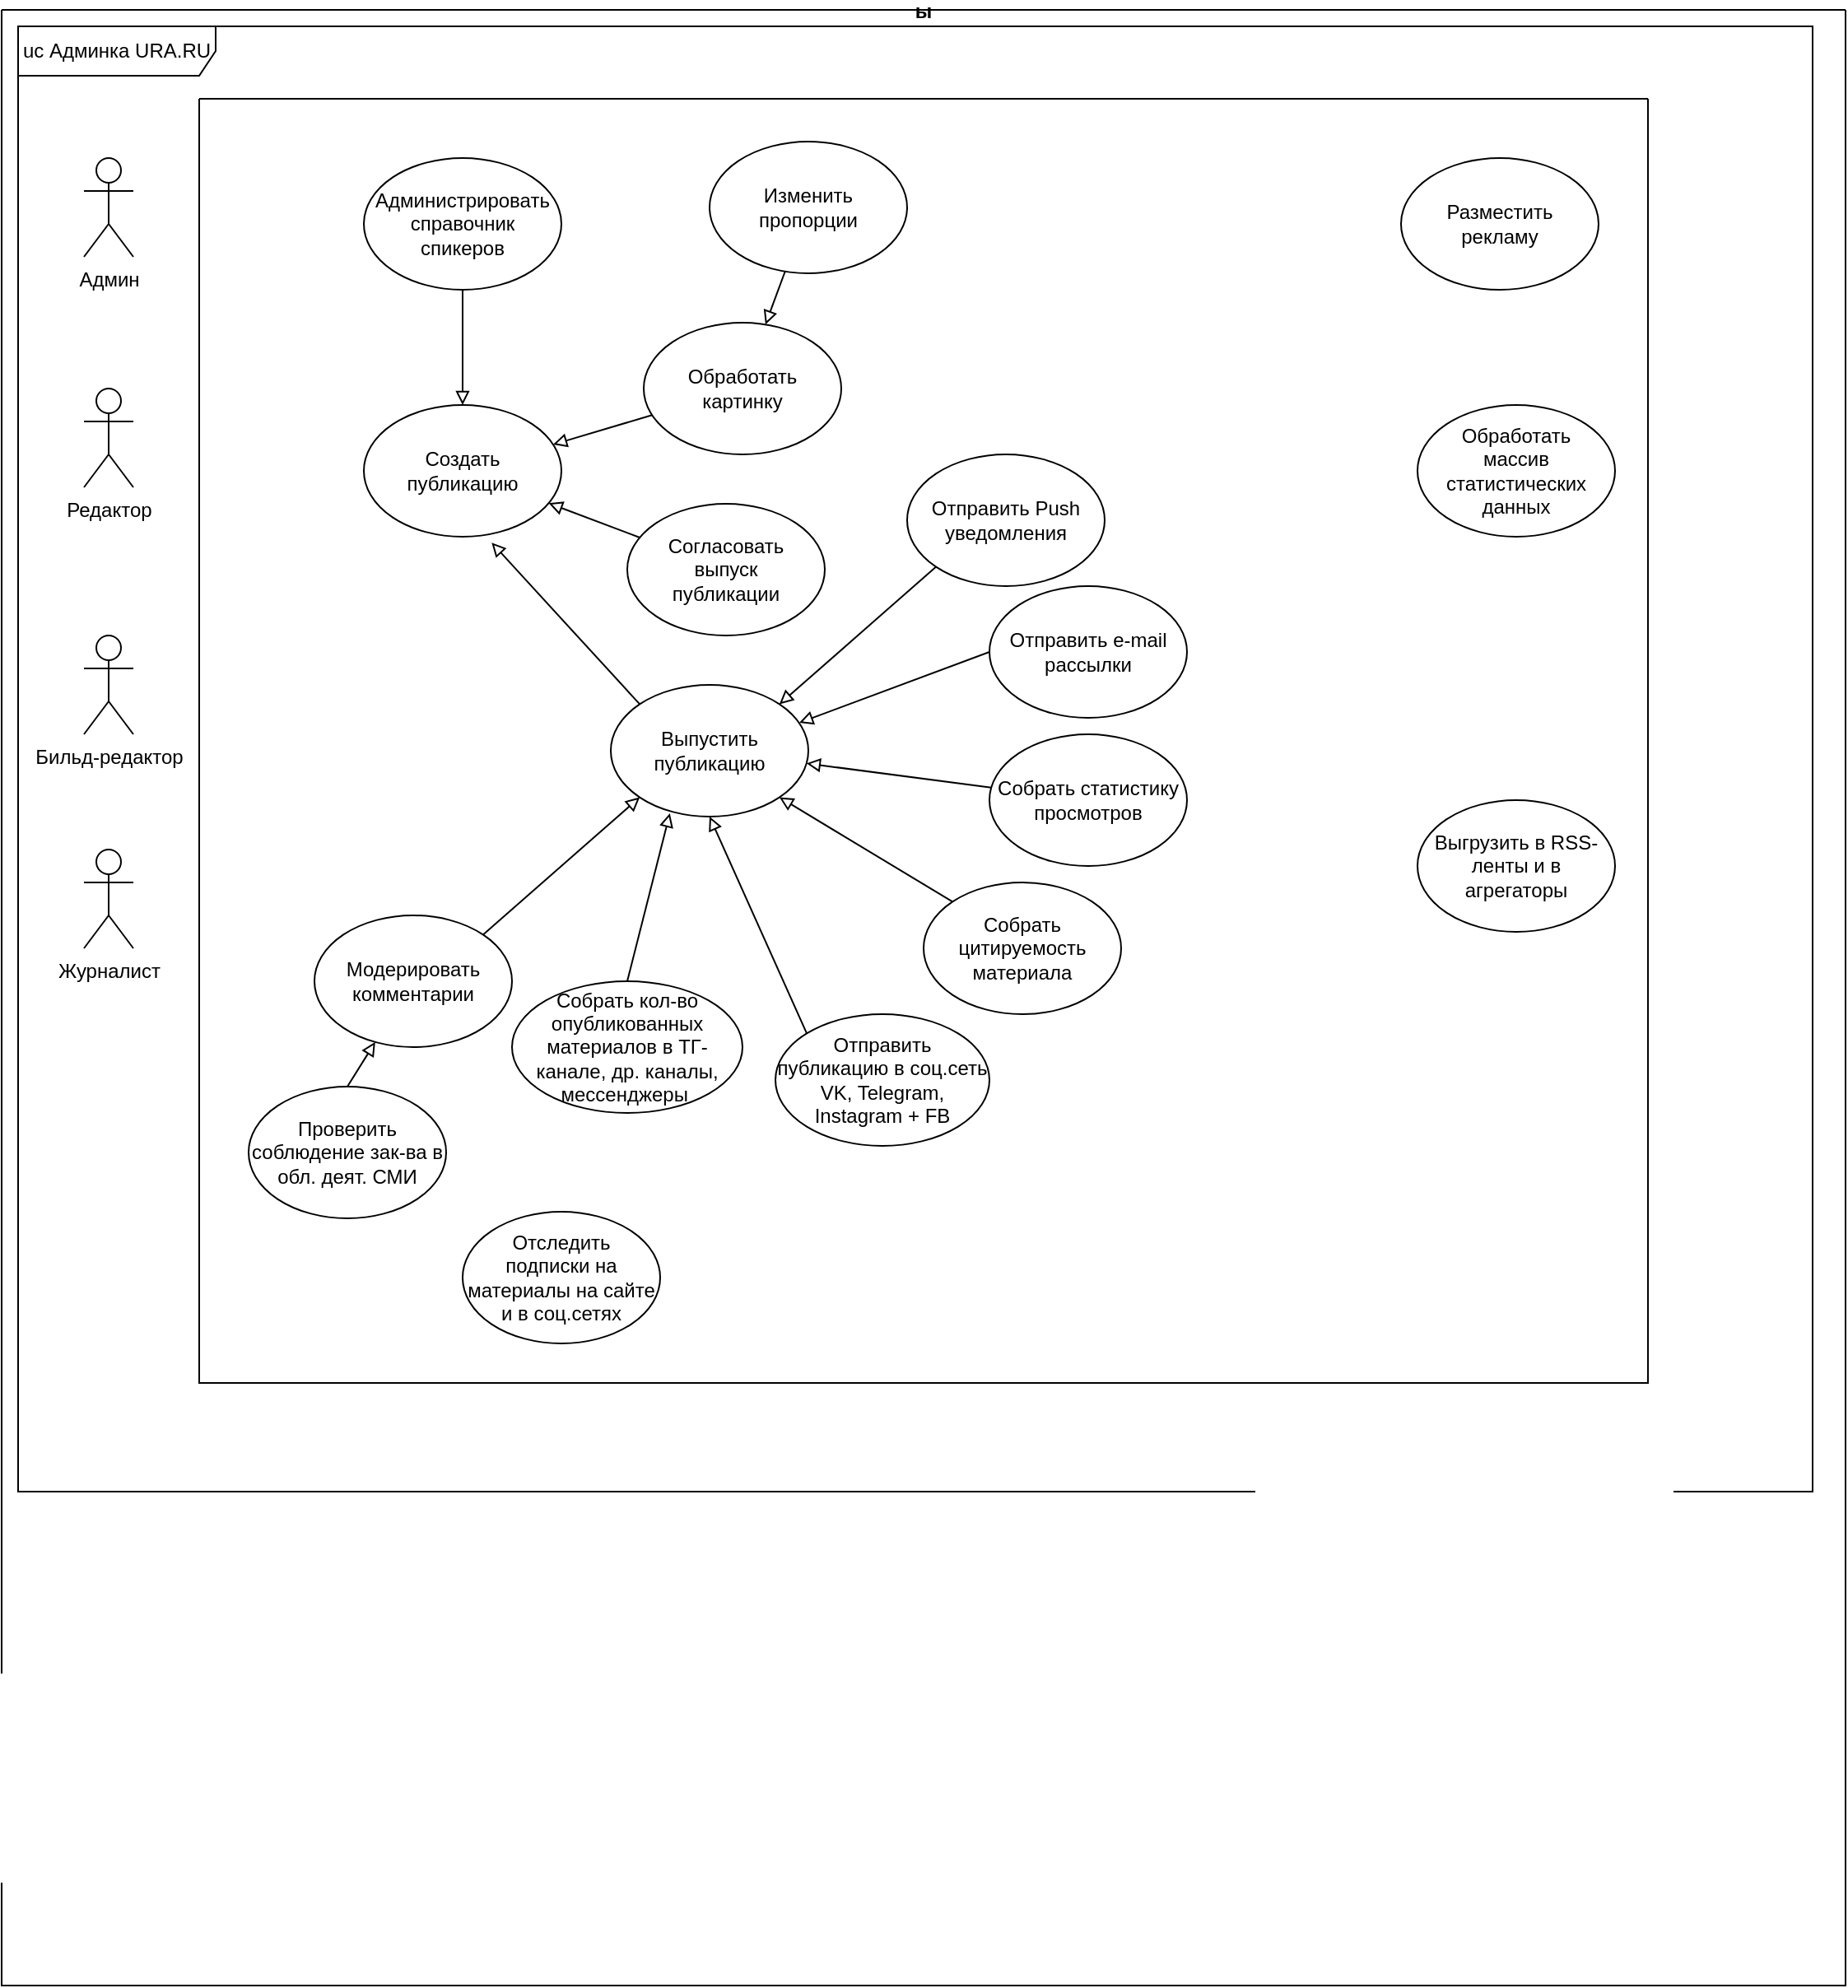 <mxfile version="21.6.2" type="github">
  <diagram name="uc_uranews_admin_v1" id="NT0iobg41Oxpv7OmTtV7">
    <mxGraphModel dx="2241" dy="2661" grid="1" gridSize="10" guides="1" tooltips="1" connect="1" arrows="1" fold="1" page="1" pageScale="1" pageWidth="827" pageHeight="1169" math="0" shadow="0">
      <root>
        <mxCell id="0" />
        <mxCell id="1" parent="0" />
        <mxCell id="mFdXJgW_mLOd4mW9TATP-8" value="ы" style="swimlane;startSize=0;" vertex="1" parent="1">
          <mxGeometry x="-1410" y="-2120" width="1120" height="1200" as="geometry">
            <mxRectangle width="50" height="40" as="alternateBounds" />
          </mxGeometry>
        </mxCell>
        <mxCell id="mFdXJgW_mLOd4mW9TATP-18" value="uc Админка URA.RU" style="shape=umlFrame;whiteSpace=wrap;html=1;pointerEvents=0;width=120;height=30;" vertex="1" parent="mFdXJgW_mLOd4mW9TATP-8">
          <mxGeometry x="10" y="10" width="1090" height="890" as="geometry" />
        </mxCell>
        <mxCell id="mFdXJgW_mLOd4mW9TATP-58" style="rounded=0;orthogonalLoop=1;jettySize=auto;html=1;exitX=1;exitY=0;exitDx=0;exitDy=0;entryX=0;entryY=1;entryDx=0;entryDy=0;endArrow=block;endFill=0;" edge="1" parent="mFdXJgW_mLOd4mW9TATP-8" source="mFdXJgW_mLOd4mW9TATP-27" target="mFdXJgW_mLOd4mW9TATP-29">
          <mxGeometry relative="1" as="geometry" />
        </mxCell>
        <mxCell id="mFdXJgW_mLOd4mW9TATP-27" value="Модерировать комментарии" style="ellipse;whiteSpace=wrap;html=1;" vertex="1" parent="mFdXJgW_mLOd4mW9TATP-8">
          <mxGeometry x="190" y="550" width="120" height="80" as="geometry" />
        </mxCell>
        <mxCell id="mFdXJgW_mLOd4mW9TATP-47" value="" style="rounded=0;orthogonalLoop=1;jettySize=auto;html=1;endArrow=none;endFill=0;startArrow=block;startFill=0;" edge="1" parent="mFdXJgW_mLOd4mW9TATP-8" source="mFdXJgW_mLOd4mW9TATP-28" target="mFdXJgW_mLOd4mW9TATP-46">
          <mxGeometry relative="1" as="geometry" />
        </mxCell>
        <mxCell id="mFdXJgW_mLOd4mW9TATP-28" value="Создать &lt;br&gt;публикацию" style="ellipse;whiteSpace=wrap;html=1;" vertex="1" parent="mFdXJgW_mLOd4mW9TATP-8">
          <mxGeometry x="220" y="240" width="120" height="80" as="geometry" />
        </mxCell>
        <mxCell id="mFdXJgW_mLOd4mW9TATP-51" style="rounded=0;orthogonalLoop=1;jettySize=auto;html=1;exitX=0;exitY=0;exitDx=0;exitDy=0;entryX=0.647;entryY=1.045;entryDx=0;entryDy=0;entryPerimeter=0;endArrow=block;endFill=0;" edge="1" parent="mFdXJgW_mLOd4mW9TATP-8" source="mFdXJgW_mLOd4mW9TATP-29" target="mFdXJgW_mLOd4mW9TATP-28">
          <mxGeometry relative="1" as="geometry" />
        </mxCell>
        <mxCell id="mFdXJgW_mLOd4mW9TATP-29" value="Выпустить публикацию" style="ellipse;whiteSpace=wrap;html=1;" vertex="1" parent="mFdXJgW_mLOd4mW9TATP-8">
          <mxGeometry x="370" y="410" width="120" height="80" as="geometry" />
        </mxCell>
        <mxCell id="mFdXJgW_mLOd4mW9TATP-50" value="" style="rounded=0;orthogonalLoop=1;jettySize=auto;html=1;endArrow=block;endFill=0;" edge="1" parent="mFdXJgW_mLOd4mW9TATP-8" source="mFdXJgW_mLOd4mW9TATP-30" target="mFdXJgW_mLOd4mW9TATP-28">
          <mxGeometry relative="1" as="geometry" />
        </mxCell>
        <mxCell id="mFdXJgW_mLOd4mW9TATP-30" value="Согласовать &lt;br&gt;выпуск &lt;br&gt;публикации" style="ellipse;whiteSpace=wrap;html=1;" vertex="1" parent="mFdXJgW_mLOd4mW9TATP-8">
          <mxGeometry x="380" y="300" width="120" height="80" as="geometry" />
        </mxCell>
        <mxCell id="mFdXJgW_mLOd4mW9TATP-23" value="Админ" style="shape=umlActor;verticalLabelPosition=bottom;verticalAlign=top;html=1;" vertex="1" parent="mFdXJgW_mLOd4mW9TATP-8">
          <mxGeometry x="50" y="90" width="30" height="60" as="geometry" />
        </mxCell>
        <mxCell id="mFdXJgW_mLOd4mW9TATP-24" value="Журналист" style="shape=umlActor;verticalLabelPosition=bottom;verticalAlign=top;html=1;" vertex="1" parent="mFdXJgW_mLOd4mW9TATP-8">
          <mxGeometry x="50" y="510" width="30" height="60" as="geometry" />
        </mxCell>
        <mxCell id="mFdXJgW_mLOd4mW9TATP-25" value="Редактор" style="shape=umlActor;verticalLabelPosition=bottom;verticalAlign=top;html=1;" vertex="1" parent="mFdXJgW_mLOd4mW9TATP-8">
          <mxGeometry x="50" y="230" width="30" height="60" as="geometry" />
        </mxCell>
        <mxCell id="mFdXJgW_mLOd4mW9TATP-26" value="Бильд-редактор" style="shape=umlActor;verticalLabelPosition=bottom;verticalAlign=top;html=1;" vertex="1" parent="mFdXJgW_mLOd4mW9TATP-8">
          <mxGeometry x="50" y="380" width="30" height="60" as="geometry" />
        </mxCell>
        <mxCell id="mFdXJgW_mLOd4mW9TATP-33" value="Разместить &lt;br&gt;рекламу" style="ellipse;whiteSpace=wrap;html=1;" vertex="1" parent="mFdXJgW_mLOd4mW9TATP-8">
          <mxGeometry x="850" y="90" width="120" height="80" as="geometry" />
        </mxCell>
        <mxCell id="mFdXJgW_mLOd4mW9TATP-52" value="" style="rounded=0;orthogonalLoop=1;jettySize=auto;html=1;endArrow=block;endFill=0;" edge="1" parent="mFdXJgW_mLOd4mW9TATP-8" source="mFdXJgW_mLOd4mW9TATP-35" target="mFdXJgW_mLOd4mW9TATP-29">
          <mxGeometry relative="1" as="geometry" />
        </mxCell>
        <mxCell id="mFdXJgW_mLOd4mW9TATP-35" value="Собрать статистику просмотров" style="ellipse;whiteSpace=wrap;html=1;" vertex="1" parent="mFdXJgW_mLOd4mW9TATP-8">
          <mxGeometry x="600" y="440" width="120" height="80" as="geometry" />
        </mxCell>
        <mxCell id="mFdXJgW_mLOd4mW9TATP-36" value="Обработать &lt;br&gt;массив статистических данных" style="ellipse;whiteSpace=wrap;html=1;" vertex="1" parent="mFdXJgW_mLOd4mW9TATP-8">
          <mxGeometry x="860" y="240" width="120" height="80" as="geometry" />
        </mxCell>
        <mxCell id="mFdXJgW_mLOd4mW9TATP-59" value="" style="edgeStyle=orthogonalEdgeStyle;rounded=0;orthogonalLoop=1;jettySize=auto;html=1;endArrow=block;endFill=0;" edge="1" parent="mFdXJgW_mLOd4mW9TATP-8" source="mFdXJgW_mLOd4mW9TATP-38" target="mFdXJgW_mLOd4mW9TATP-28">
          <mxGeometry relative="1" as="geometry" />
        </mxCell>
        <mxCell id="mFdXJgW_mLOd4mW9TATP-38" value="Администрировать справочник&lt;br&gt;спикеров" style="ellipse;whiteSpace=wrap;html=1;" vertex="1" parent="mFdXJgW_mLOd4mW9TATP-8">
          <mxGeometry x="220" y="90" width="120" height="80" as="geometry" />
        </mxCell>
        <mxCell id="mFdXJgW_mLOd4mW9TATP-56" style="rounded=0;orthogonalLoop=1;jettySize=auto;html=1;exitX=0;exitY=1;exitDx=0;exitDy=0;entryX=1;entryY=0;entryDx=0;entryDy=0;endArrow=block;endFill=0;" edge="1" parent="mFdXJgW_mLOd4mW9TATP-8" source="mFdXJgW_mLOd4mW9TATP-39" target="mFdXJgW_mLOd4mW9TATP-29">
          <mxGeometry relative="1" as="geometry" />
        </mxCell>
        <mxCell id="mFdXJgW_mLOd4mW9TATP-39" value="Отправить Push уведомления" style="ellipse;whiteSpace=wrap;html=1;" vertex="1" parent="mFdXJgW_mLOd4mW9TATP-8">
          <mxGeometry x="550" y="270" width="120" height="80" as="geometry" />
        </mxCell>
        <mxCell id="mFdXJgW_mLOd4mW9TATP-57" style="rounded=0;orthogonalLoop=1;jettySize=auto;html=1;exitX=0;exitY=0.5;exitDx=0;exitDy=0;entryX=0.954;entryY=0.288;entryDx=0;entryDy=0;entryPerimeter=0;endArrow=block;endFill=0;" edge="1" parent="mFdXJgW_mLOd4mW9TATP-8" source="mFdXJgW_mLOd4mW9TATP-40" target="mFdXJgW_mLOd4mW9TATP-29">
          <mxGeometry relative="1" as="geometry" />
        </mxCell>
        <mxCell id="mFdXJgW_mLOd4mW9TATP-40" value="Отправить e-mail рассылки" style="ellipse;whiteSpace=wrap;html=1;" vertex="1" parent="mFdXJgW_mLOd4mW9TATP-8">
          <mxGeometry x="600" y="350" width="120" height="80" as="geometry" />
        </mxCell>
        <mxCell id="mFdXJgW_mLOd4mW9TATP-54" style="rounded=0;orthogonalLoop=1;jettySize=auto;html=1;exitX=0;exitY=0;exitDx=0;exitDy=0;entryX=0.5;entryY=1;entryDx=0;entryDy=0;endArrow=block;endFill=0;" edge="1" parent="mFdXJgW_mLOd4mW9TATP-8" source="mFdXJgW_mLOd4mW9TATP-41" target="mFdXJgW_mLOd4mW9TATP-29">
          <mxGeometry relative="1" as="geometry" />
        </mxCell>
        <mxCell id="mFdXJgW_mLOd4mW9TATP-41" value="Отправить публикацию в соц.сеть&lt;br&gt;VK, Telegram, Instagram + FB" style="ellipse;whiteSpace=wrap;html=1;" vertex="1" parent="mFdXJgW_mLOd4mW9TATP-8">
          <mxGeometry x="470" y="610" width="130" height="80" as="geometry" />
        </mxCell>
        <mxCell id="mFdXJgW_mLOd4mW9TATP-53" style="rounded=0;orthogonalLoop=1;jettySize=auto;html=1;exitX=0;exitY=0;exitDx=0;exitDy=0;entryX=1;entryY=1;entryDx=0;entryDy=0;endArrow=block;endFill=0;" edge="1" parent="mFdXJgW_mLOd4mW9TATP-8" source="mFdXJgW_mLOd4mW9TATP-42" target="mFdXJgW_mLOd4mW9TATP-29">
          <mxGeometry relative="1" as="geometry" />
        </mxCell>
        <mxCell id="mFdXJgW_mLOd4mW9TATP-42" value="Собрать цитируемость материала" style="ellipse;whiteSpace=wrap;html=1;" vertex="1" parent="mFdXJgW_mLOd4mW9TATP-8">
          <mxGeometry x="560" y="530" width="120" height="80" as="geometry" />
        </mxCell>
        <mxCell id="mFdXJgW_mLOd4mW9TATP-55" style="rounded=0;orthogonalLoop=1;jettySize=auto;html=1;exitX=0.5;exitY=0;exitDx=0;exitDy=0;entryX=0.299;entryY=0.975;entryDx=0;entryDy=0;entryPerimeter=0;endArrow=block;endFill=0;" edge="1" parent="mFdXJgW_mLOd4mW9TATP-8" source="mFdXJgW_mLOd4mW9TATP-43" target="mFdXJgW_mLOd4mW9TATP-29">
          <mxGeometry relative="1" as="geometry" />
        </mxCell>
        <mxCell id="mFdXJgW_mLOd4mW9TATP-43" value="Собрать кол-во опубликованных материалов в ТГ-канале, др. каналы, мессенджеры&amp;nbsp;" style="ellipse;whiteSpace=wrap;html=1;" vertex="1" parent="mFdXJgW_mLOd4mW9TATP-8">
          <mxGeometry x="310" y="590" width="140" height="80" as="geometry" />
        </mxCell>
        <mxCell id="mFdXJgW_mLOd4mW9TATP-44" value="Отследить &lt;br&gt;подписки на&lt;br&gt;материалы на сайте и в соц.сетях" style="ellipse;whiteSpace=wrap;html=1;" vertex="1" parent="mFdXJgW_mLOd4mW9TATP-8">
          <mxGeometry x="280" y="730" width="120" height="80" as="geometry" />
        </mxCell>
        <mxCell id="mFdXJgW_mLOd4mW9TATP-45" value="Выгрузить в RSS-ленты и в&lt;br/&gt;агрегаторы" style="ellipse;whiteSpace=wrap;html=1;" vertex="1" parent="mFdXJgW_mLOd4mW9TATP-8">
          <mxGeometry x="860" y="480" width="120" height="80" as="geometry" />
        </mxCell>
        <mxCell id="mFdXJgW_mLOd4mW9TATP-49" value="" style="rounded=0;orthogonalLoop=1;jettySize=auto;html=1;endArrow=none;endFill=0;startArrow=block;startFill=0;" edge="1" parent="mFdXJgW_mLOd4mW9TATP-8" source="mFdXJgW_mLOd4mW9TATP-46" target="mFdXJgW_mLOd4mW9TATP-48">
          <mxGeometry relative="1" as="geometry" />
        </mxCell>
        <mxCell id="mFdXJgW_mLOd4mW9TATP-46" value="Обработать картинку" style="ellipse;whiteSpace=wrap;html=1;" vertex="1" parent="mFdXJgW_mLOd4mW9TATP-8">
          <mxGeometry x="390" y="190" width="120" height="80" as="geometry" />
        </mxCell>
        <mxCell id="mFdXJgW_mLOd4mW9TATP-48" value="Изменить&lt;br&gt;пропорции" style="ellipse;whiteSpace=wrap;html=1;" vertex="1" parent="mFdXJgW_mLOd4mW9TATP-8">
          <mxGeometry x="430" y="80" width="120" height="80" as="geometry" />
        </mxCell>
        <mxCell id="mFdXJgW_mLOd4mW9TATP-60" value="" style="swimlane;startSize=0;" vertex="1" parent="mFdXJgW_mLOd4mW9TATP-8">
          <mxGeometry x="120" y="54" width="880" height="780" as="geometry" />
        </mxCell>
        <mxCell id="mFdXJgW_mLOd4mW9TATP-31" value="Проверить соблюдение зак-ва в обл. деят. СМИ" style="ellipse;whiteSpace=wrap;html=1;" vertex="1" parent="mFdXJgW_mLOd4mW9TATP-60">
          <mxGeometry x="30" y="600" width="120" height="80" as="geometry" />
        </mxCell>
        <mxCell id="mFdXJgW_mLOd4mW9TATP-32" value="" style="rounded=0;orthogonalLoop=1;jettySize=auto;html=1;endArrow=none;endFill=0;startArrow=block;startFill=0;entryX=0.5;entryY=0;entryDx=0;entryDy=0;" edge="1" parent="mFdXJgW_mLOd4mW9TATP-8" source="mFdXJgW_mLOd4mW9TATP-27" target="mFdXJgW_mLOd4mW9TATP-31">
          <mxGeometry relative="1" as="geometry">
            <mxPoint x="249.047" y="120.37" as="targetPoint" />
          </mxGeometry>
        </mxCell>
      </root>
    </mxGraphModel>
  </diagram>
</mxfile>
